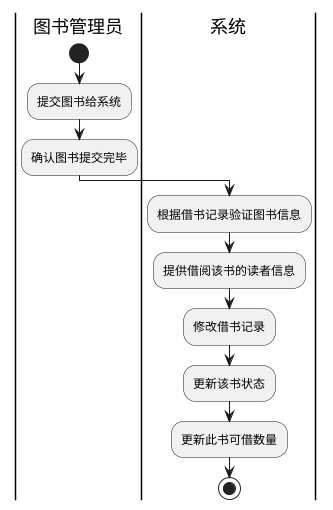 @startuml

|图书管理员|
start
:提交图书给系统;
:确认图书提交完毕;
|系统|
:根据借书记录验证图书信息;
:提供借阅该书的读者信息;
:修改借书记录;
:更新该书状态;
:更新此书可借数量;
stop
@enduml